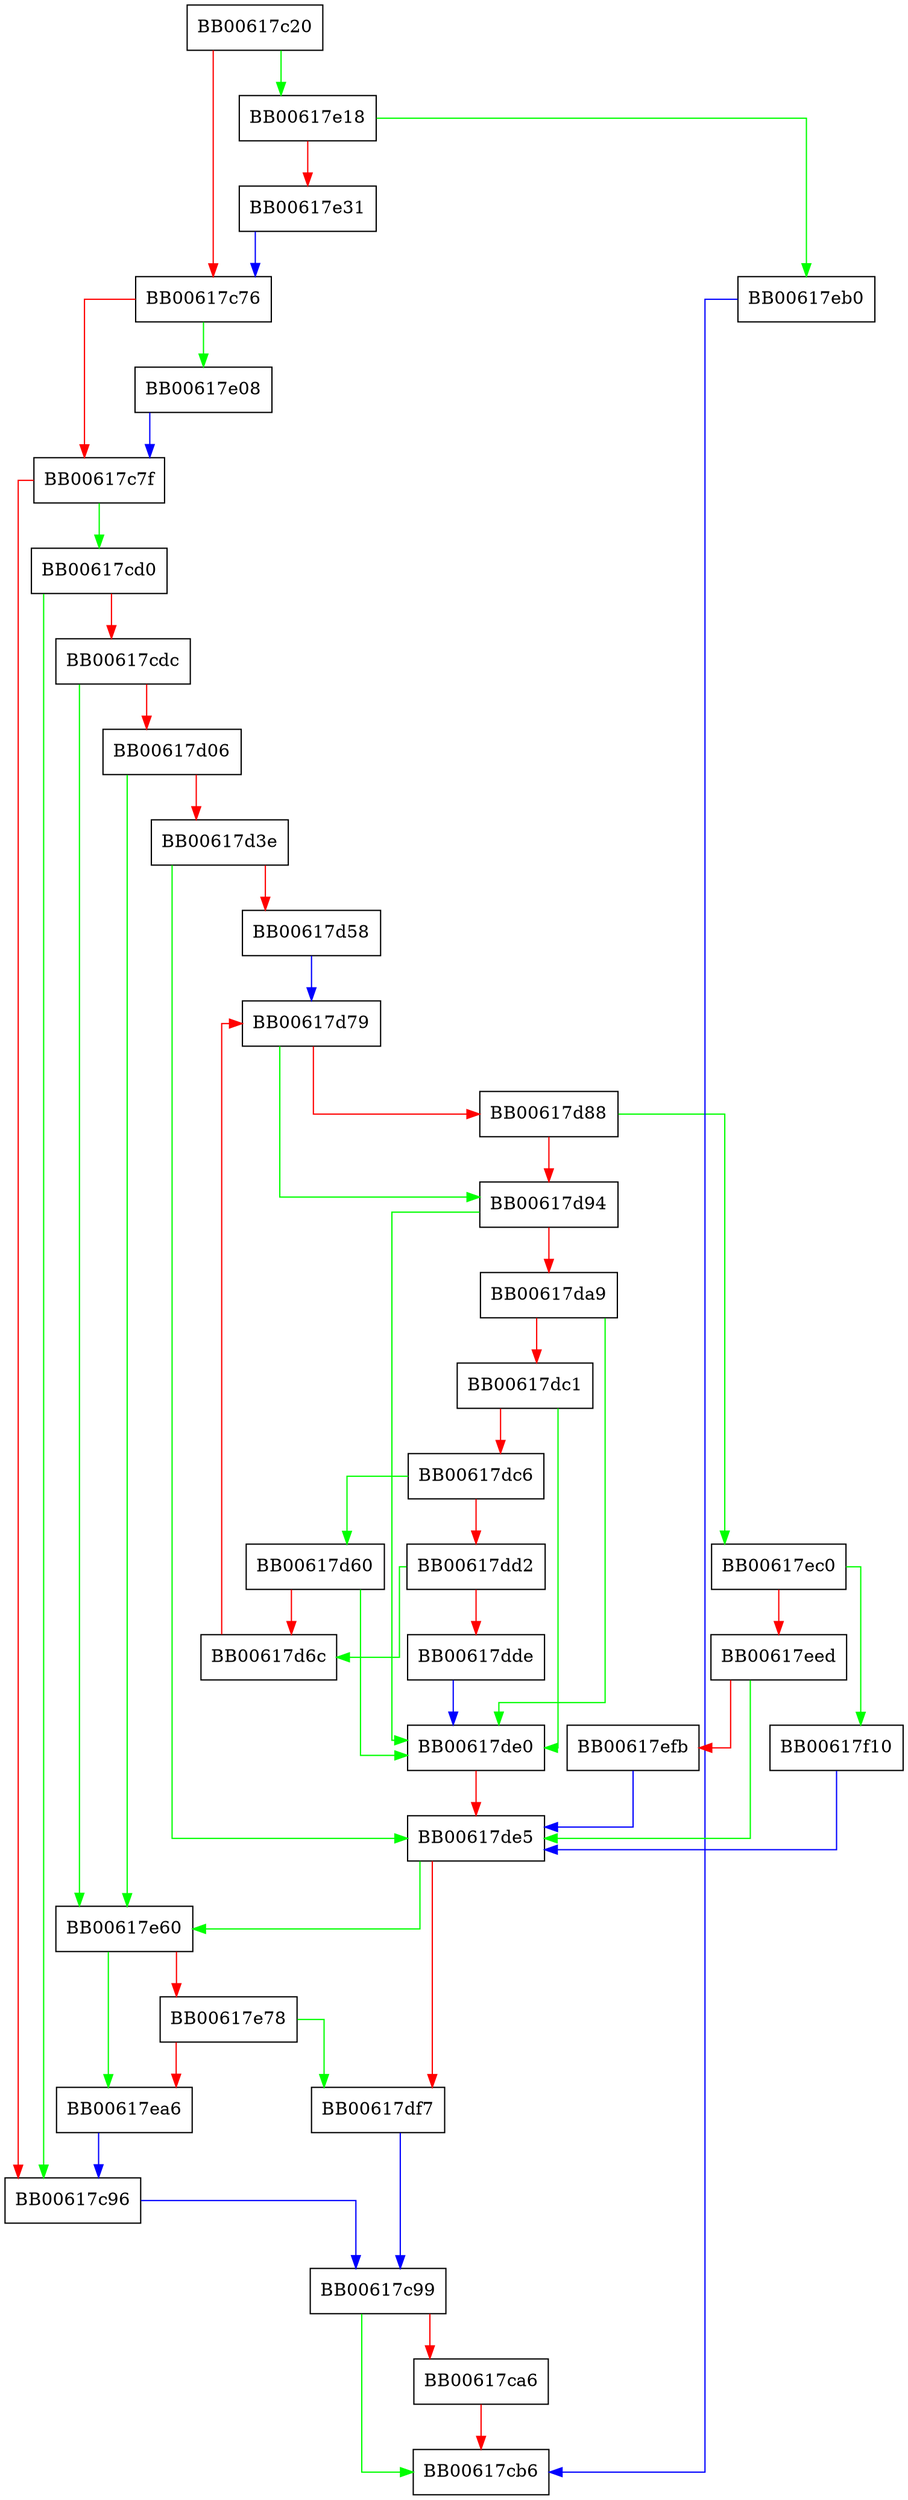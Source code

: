 digraph pem_read_bio_key {
  node [shape="box"];
  graph [splines=ortho];
  BB00617c20 -> BB00617e18 [color="green"];
  BB00617c20 -> BB00617c76 [color="red"];
  BB00617c76 -> BB00617e08 [color="green"];
  BB00617c76 -> BB00617c7f [color="red"];
  BB00617c7f -> BB00617cd0 [color="green"];
  BB00617c7f -> BB00617c96 [color="red"];
  BB00617c96 -> BB00617c99 [color="blue"];
  BB00617c99 -> BB00617cb6 [color="green"];
  BB00617c99 -> BB00617ca6 [color="red"];
  BB00617ca6 -> BB00617cb6 [color="red"];
  BB00617cd0 -> BB00617c96 [color="green"];
  BB00617cd0 -> BB00617cdc [color="red"];
  BB00617cdc -> BB00617e60 [color="green"];
  BB00617cdc -> BB00617d06 [color="red"];
  BB00617d06 -> BB00617e60 [color="green"];
  BB00617d06 -> BB00617d3e [color="red"];
  BB00617d3e -> BB00617de5 [color="green"];
  BB00617d3e -> BB00617d58 [color="red"];
  BB00617d58 -> BB00617d79 [color="blue"];
  BB00617d60 -> BB00617de0 [color="green"];
  BB00617d60 -> BB00617d6c [color="red"];
  BB00617d6c -> BB00617d79 [color="red"];
  BB00617d79 -> BB00617d94 [color="green"];
  BB00617d79 -> BB00617d88 [color="red"];
  BB00617d88 -> BB00617ec0 [color="green"];
  BB00617d88 -> BB00617d94 [color="red"];
  BB00617d94 -> BB00617de0 [color="green"];
  BB00617d94 -> BB00617da9 [color="red"];
  BB00617da9 -> BB00617de0 [color="green"];
  BB00617da9 -> BB00617dc1 [color="red"];
  BB00617dc1 -> BB00617de0 [color="green"];
  BB00617dc1 -> BB00617dc6 [color="red"];
  BB00617dc6 -> BB00617d60 [color="green"];
  BB00617dc6 -> BB00617dd2 [color="red"];
  BB00617dd2 -> BB00617d6c [color="green"];
  BB00617dd2 -> BB00617dde [color="red"];
  BB00617dde -> BB00617de0 [color="blue"];
  BB00617de0 -> BB00617de5 [color="red"];
  BB00617de5 -> BB00617e60 [color="green"];
  BB00617de5 -> BB00617df7 [color="red"];
  BB00617df7 -> BB00617c99 [color="blue"];
  BB00617e08 -> BB00617c7f [color="blue"];
  BB00617e18 -> BB00617eb0 [color="green"];
  BB00617e18 -> BB00617e31 [color="red"];
  BB00617e31 -> BB00617c76 [color="blue"];
  BB00617e60 -> BB00617ea6 [color="green"];
  BB00617e60 -> BB00617e78 [color="red"];
  BB00617e78 -> BB00617df7 [color="green"];
  BB00617e78 -> BB00617ea6 [color="red"];
  BB00617ea6 -> BB00617c96 [color="blue"];
  BB00617eb0 -> BB00617cb6 [color="blue"];
  BB00617ec0 -> BB00617f10 [color="green"];
  BB00617ec0 -> BB00617eed [color="red"];
  BB00617eed -> BB00617de5 [color="green"];
  BB00617eed -> BB00617efb [color="red"];
  BB00617efb -> BB00617de5 [color="blue"];
  BB00617f10 -> BB00617de5 [color="blue"];
}